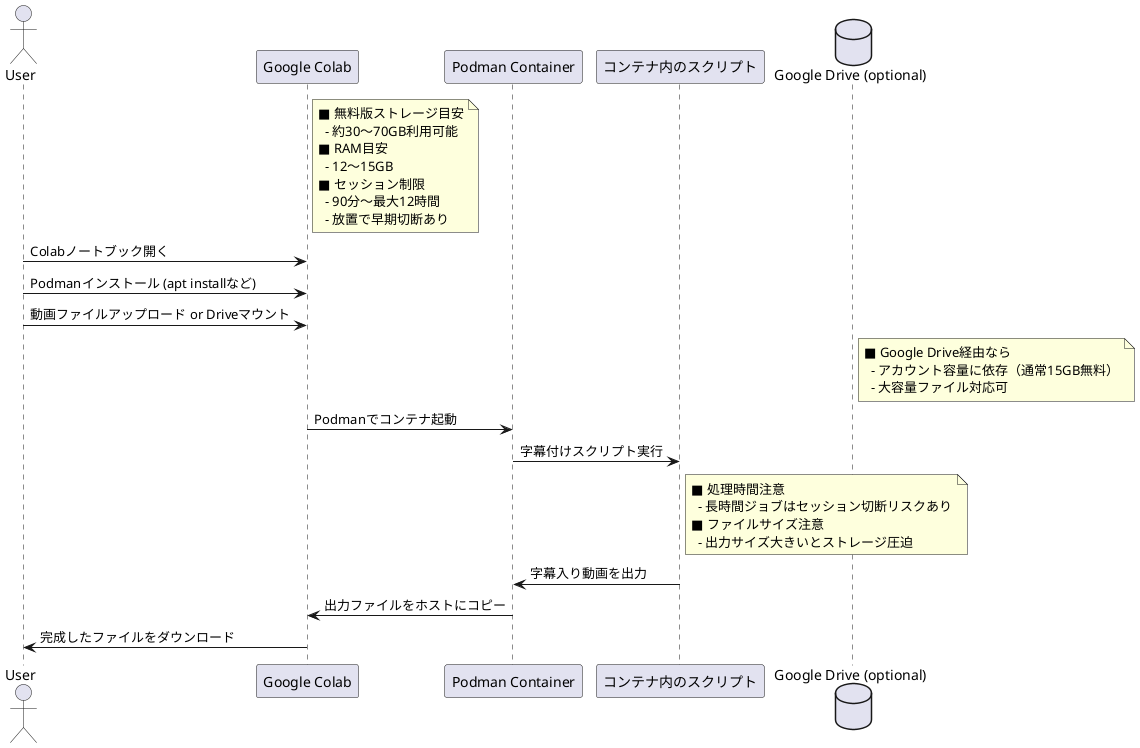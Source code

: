 @startuml
actor User
participant "Google Colab" as Colab
participant "Podman Container" as Container
participant "コンテナ内のスクリプト" as Script
database "Google Drive (optional)" as Drive

note right of Colab
  ■ 無料版ストレージ目安
    - 約30〜70GB利用可能
  ■ RAM目安
    - 12〜15GB
  ■ セッション制限
    - 90分〜最大12時間
    - 放置で早期切断あり
end note

User -> Colab : Colabノートブック開く
User -> Colab : Podmanインストール (apt installなど)
User -> Colab : 動画ファイルアップロード or Driveマウント
note right of Drive
  ■ Google Drive経由なら
    - アカウント容量に依存（通常15GB無料）
    - 大容量ファイル対応可
end note

Colab -> Container : Podmanでコンテナ起動
Container -> Script : 字幕付けスクリプト実行
note right of Script
  ■ 処理時間注意
    - 長時間ジョブはセッション切断リスクあり
  ■ ファイルサイズ注意
    - 出力サイズ大きいとストレージ圧迫
end note

Script -> Container : 字幕入り動画を出力
Container -> Colab : 出力ファイルをホストにコピー
Colab -> User : 完成したファイルをダウンロード
@enduml